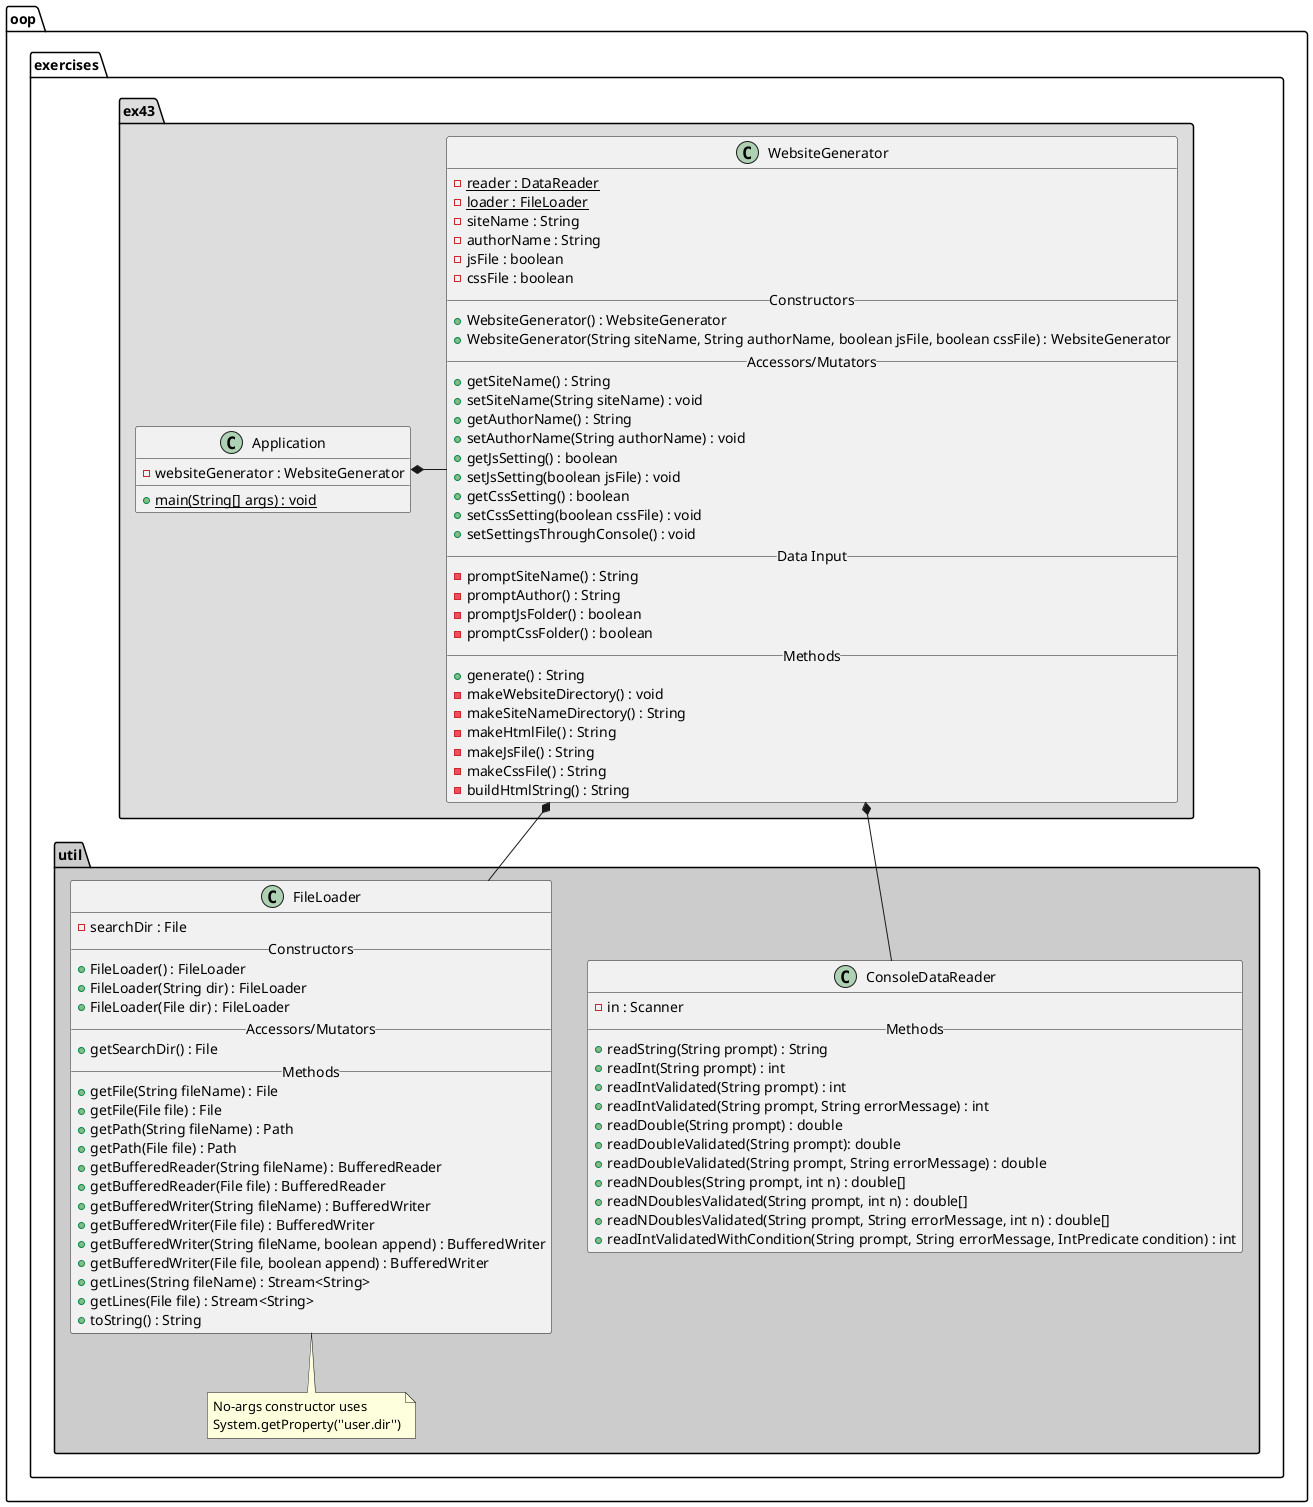 @startuml

package oop.exercises.ex43 #DDD{

    class Application{
        - websiteGenerator : WebsiteGenerator

        + {static} main(String[] args) : void
    }

    class WebsiteGenerator {
        - {static} reader : DataReader
        - {static} loader : FileLoader
        - siteName : String
        - authorName : String
        - jsFile : boolean
        - cssFile : boolean
        __Constructors__
        + WebsiteGenerator() : WebsiteGenerator
        + WebsiteGenerator(String siteName, String authorName, boolean jsFile, boolean cssFile) : WebsiteGenerator
        __Accessors/Mutators__
        + getSiteName() : String
        + setSiteName(String siteName) : void
        + getAuthorName() : String
        + setAuthorName(String authorName) : void
        + getJsSetting() : boolean
        + setJsSetting(boolean jsFile) : void
        + getCssSetting() : boolean
        + setCssSetting(boolean cssFile) : void
        + setSettingsThroughConsole() : void
        __Data Input__
        - promptSiteName() : String
        - promptAuthor() : String
        - promptJsFolder() : boolean
        - promptCssFolder() : boolean
        __Methods__
        + generate() : String
        - makeWebsiteDirectory() : void
        - makeSiteNameDirectory() : String
        - makeHtmlFile() : String
        - makeJsFile() : String
        - makeCssFile() : String
        - buildHtmlString() : String
    }

    Application *- WebsiteGenerator
}

package oop.exercises.util #CCC {

    class ConsoleDataReader {
        - in : Scanner
        __Methods__
        + readString(String prompt) : String
        + readInt(String prompt) : int
        + readIntValidated(String prompt) : int
        + readIntValidated(String prompt, String errorMessage) : int
        + readDouble(String prompt) : double
        + readDoubleValidated(String prompt): double
        + readDoubleValidated(String prompt, String errorMessage) : double
        + readNDoubles(String prompt, int n) : double[]
        + readNDoublesValidated(String prompt, int n) : double[]
        + readNDoublesValidated(String prompt, String errorMessage, int n) : double[]
        + readIntValidatedWithCondition(String prompt, String errorMessage, IntPredicate condition) : int
    }

    class FileLoader {
        - searchDir : File
        __Constructors__
        + FileLoader() : FileLoader
        + FileLoader(String dir) : FileLoader
        + FileLoader(File dir) : FileLoader
        __Accessors/Mutators__
        + getSearchDir() : File
        __Methods__
        + getFile(String fileName) : File
        + getFile(File file) : File
        + getPath(String fileName) : Path
        + getPath(File file) : Path
        + getBufferedReader(String fileName) : BufferedReader
        + getBufferedReader(File file) : BufferedReader
        + getBufferedWriter(String fileName) : BufferedWriter
        + getBufferedWriter(File file) : BufferedWriter
        + getBufferedWriter(String fileName, boolean append) : BufferedWriter
        + getBufferedWriter(File file, boolean append) : BufferedWriter
        + getLines(String fileName) : Stream<String>
        + getLines(File file) : Stream<String>
        + toString() : String
    }

    note "No-args constructor uses\nSystem.getProperty(''user.dir'')" as emptyConstructorNote
    FileLoader .. emptyConstructorNote

    WebsiteGenerator *-- ConsoleDataReader
    WebsiteGenerator *-- FileLoader
}

@enduml
